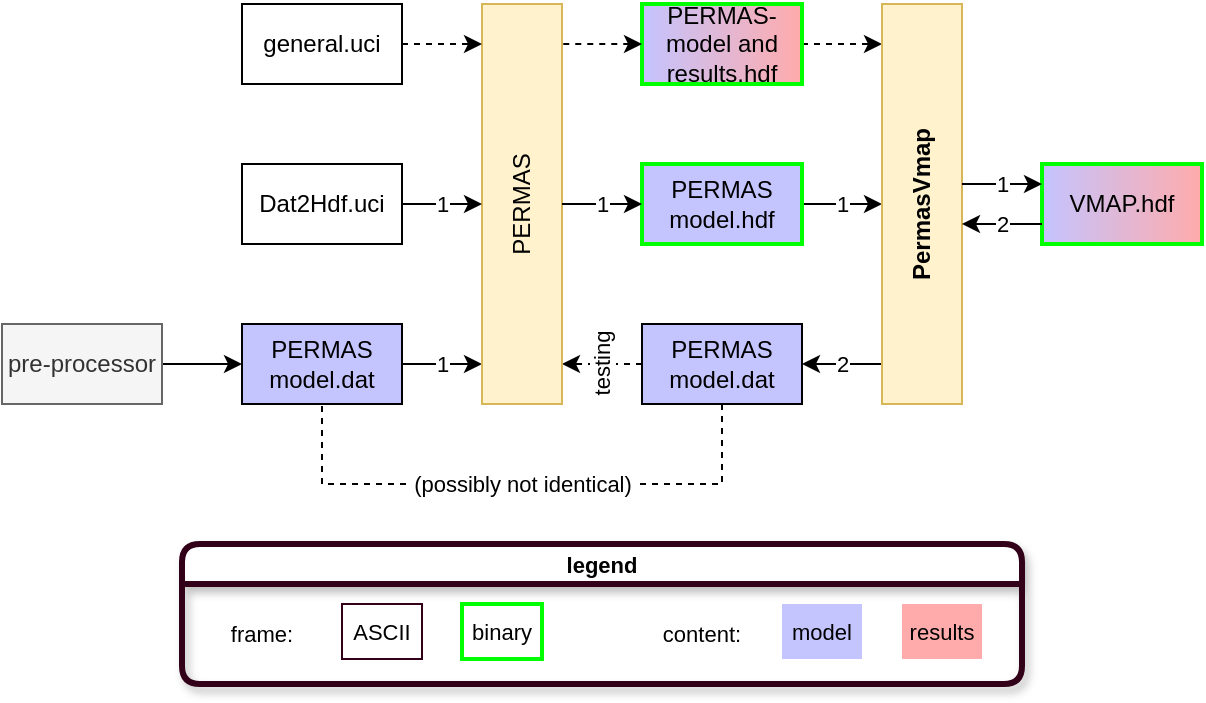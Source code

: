 <mxfile version="13.9.9" type="device"><diagram id="AOevex53vjTotQtdP0zt" name="Seite-1"><mxGraphModel dx="905" dy="772" grid="1" gridSize="10" guides="1" tooltips="1" connect="1" arrows="1" fold="1" page="1" pageScale="1" pageWidth="1654" pageHeight="1169" math="0" shadow="0"><root><mxCell id="0"/><mxCell id="1" parent="0"/><mxCell id="eIF34MRDdvhQ0jTxU9yu-3" value="" style="edgeStyle=orthogonalEdgeStyle;rounded=0;orthogonalLoop=1;jettySize=auto;html=1;exitX=1;exitY=0.5;exitDx=0;exitDy=0;entryX=0;entryY=0.5;entryDx=0;entryDy=0;" edge="1" parent="1" source="eIF34MRDdvhQ0jTxU9yu-4" target="eIF34MRDdvhQ0jTxU9yu-13"><mxGeometry relative="1" as="geometry"><mxPoint x="200.0" y="250" as="targetPoint"/></mxGeometry></mxCell><mxCell id="eIF34MRDdvhQ0jTxU9yu-4" value="pre-processor" style="rounded=0;whiteSpace=wrap;html=1;fillColor=#f5f5f5;strokeColor=#666666;fontColor=#333333;" vertex="1" parent="1"><mxGeometry x="80" y="320" width="80" height="40" as="geometry"/></mxCell><mxCell id="eIF34MRDdvhQ0jTxU9yu-41" style="edgeStyle=orthogonalEdgeStyle;rounded=0;orthogonalLoop=1;jettySize=auto;html=1;exitX=1;exitY=0.5;exitDx=0;exitDy=0;entryX=0;entryY=0.1;entryDx=0;entryDy=0;entryPerimeter=0;startArrow=none;startFill=0;endArrow=classic;endFill=1;dashed=1;" edge="1" parent="1" source="eIF34MRDdvhQ0jTxU9yu-6" target="eIF34MRDdvhQ0jTxU9yu-31"><mxGeometry relative="1" as="geometry"/></mxCell><mxCell id="eIF34MRDdvhQ0jTxU9yu-6" value="PERMAS-&lt;br&gt;model and&lt;br&gt;results.hdf" style="rounded=0;whiteSpace=wrap;html=1;strokeColor=#00FF00;gradientDirection=east;strokeWidth=2;fillColor=#C4C4FF;gradientColor=#FFABAB;" vertex="1" parent="1"><mxGeometry x="400" y="160" width="80" height="40" as="geometry"/></mxCell><mxCell id="eIF34MRDdvhQ0jTxU9yu-7" value="VMAP.hdf" style="rounded=0;whiteSpace=wrap;html=1;fontStyle=0;strokeColor=#00FF00;strokeWidth=2;gradientDirection=east;fillColor=#C4C4FF;gradientColor=#FFABAB;" vertex="1" parent="1"><mxGeometry x="600" y="240" width="80" height="40" as="geometry"/></mxCell><mxCell id="eIF34MRDdvhQ0jTxU9yu-10" value="&amp;nbsp;(possibly not identical)&amp;nbsp;" style="edgeStyle=orthogonalEdgeStyle;rounded=0;orthogonalLoop=1;jettySize=auto;html=1;exitX=0.5;exitY=1;exitDx=0;exitDy=0;entryX=0.5;entryY=1;entryDx=0;entryDy=0;endArrow=none;endFill=0;dashed=1;" edge="1" parent="1" source="eIF34MRDdvhQ0jTxU9yu-11" target="eIF34MRDdvhQ0jTxU9yu-13"><mxGeometry relative="1" as="geometry"><Array as="points"><mxPoint x="440" y="400"/><mxPoint x="240" y="400"/></Array></mxGeometry></mxCell><mxCell id="eIF34MRDdvhQ0jTxU9yu-46" value="2" style="edgeStyle=orthogonalEdgeStyle;rounded=0;orthogonalLoop=1;jettySize=auto;html=1;entryX=0;entryY=0.9;entryDx=0;entryDy=0;entryPerimeter=0;startArrow=classic;startFill=1;endArrow=none;endFill=0;" edge="1" parent="1" source="eIF34MRDdvhQ0jTxU9yu-11" target="eIF34MRDdvhQ0jTxU9yu-31"><mxGeometry relative="1" as="geometry"/></mxCell><mxCell id="eIF34MRDdvhQ0jTxU9yu-58" value="testing" style="edgeStyle=orthogonalEdgeStyle;rounded=0;orthogonalLoop=1;jettySize=auto;html=1;entryX=1;entryY=0.9;entryDx=0;entryDy=0;entryPerimeter=0;startArrow=none;startFill=0;endArrow=classic;endFill=1;horizontal=0;dashed=1;" edge="1" parent="1" source="eIF34MRDdvhQ0jTxU9yu-11" target="eIF34MRDdvhQ0jTxU9yu-17"><mxGeometry relative="1" as="geometry"/></mxCell><mxCell id="eIF34MRDdvhQ0jTxU9yu-11" value="PERMAS&lt;br&gt;model.dat" style="rounded=0;whiteSpace=wrap;html=1;fillColor=#C4C4FF;" vertex="1" parent="1"><mxGeometry x="400" y="320" width="80" height="40" as="geometry"/></mxCell><mxCell id="eIF34MRDdvhQ0jTxU9yu-57" value="1" style="edgeStyle=orthogonalEdgeStyle;rounded=0;orthogonalLoop=1;jettySize=auto;html=1;entryX=0;entryY=0.9;entryDx=0;entryDy=0;entryPerimeter=0;startArrow=none;startFill=0;endArrow=classic;endFill=1;" edge="1" parent="1" source="eIF34MRDdvhQ0jTxU9yu-13" target="eIF34MRDdvhQ0jTxU9yu-17"><mxGeometry relative="1" as="geometry"/></mxCell><mxCell id="eIF34MRDdvhQ0jTxU9yu-13" value="PERMAS&lt;br&gt;model.dat" style="rounded=0;whiteSpace=wrap;html=1;fillColor=#C4C4FF;" vertex="1" parent="1"><mxGeometry x="200" y="320" width="80" height="40" as="geometry"/></mxCell><mxCell id="eIF34MRDdvhQ0jTxU9yu-42" value="1" style="edgeStyle=orthogonalEdgeStyle;rounded=0;orthogonalLoop=1;jettySize=auto;html=1;entryX=0;entryY=0.5;entryDx=0;entryDy=0;startArrow=none;startFill=0;endArrow=classic;endFill=1;" edge="1" parent="1" source="eIF34MRDdvhQ0jTxU9yu-14" target="eIF34MRDdvhQ0jTxU9yu-31"><mxGeometry relative="1" as="geometry"/></mxCell><mxCell id="eIF34MRDdvhQ0jTxU9yu-14" value="PERMAS&lt;br&gt;model.hdf" style="rounded=0;whiteSpace=wrap;html=1;strokeColor=#00FF00;strokeWidth=2;fillColor=#C4C4FF;" vertex="1" parent="1"><mxGeometry x="400" y="240" width="80" height="40" as="geometry"/></mxCell><mxCell id="eIF34MRDdvhQ0jTxU9yu-17" value="PERMAS" style="rounded=0;whiteSpace=wrap;html=1;strokeWidth=1;fillColor=#fff2cc;strokeColor=#d6b656;horizontal=0;" vertex="1" parent="1"><mxGeometry x="320" y="160" width="40" height="200" as="geometry"/></mxCell><mxCell id="eIF34MRDdvhQ0jTxU9yu-20" style="edgeStyle=orthogonalEdgeStyle;rounded=0;orthogonalLoop=1;jettySize=auto;html=1;exitX=0.5;exitY=1;exitDx=0;exitDy=0;" edge="1" parent="1" source="eIF34MRDdvhQ0jTxU9yu-7" target="eIF34MRDdvhQ0jTxU9yu-7"><mxGeometry relative="1" as="geometry"/></mxCell><mxCell id="eIF34MRDdvhQ0jTxU9yu-50" value="1" style="edgeStyle=orthogonalEdgeStyle;rounded=0;orthogonalLoop=1;jettySize=auto;html=1;entryX=0;entryY=0.5;entryDx=0;entryDy=0;startArrow=none;startFill=0;endArrow=classic;endFill=1;" edge="1" parent="1" source="eIF34MRDdvhQ0jTxU9yu-21" target="eIF34MRDdvhQ0jTxU9yu-17"><mxGeometry relative="1" as="geometry"/></mxCell><mxCell id="eIF34MRDdvhQ0jTxU9yu-21" value="Dat2Hdf.uci" style="rounded=0;whiteSpace=wrap;html=1;" vertex="1" parent="1"><mxGeometry x="200" y="240" width="80" height="40" as="geometry"/></mxCell><mxCell id="eIF34MRDdvhQ0jTxU9yu-31" value="PermasVmap" style="rounded=0;whiteSpace=wrap;html=1;strokeWidth=1;fillColor=#fff2cc;strokeColor=#d6b656;horizontal=0;fontStyle=1" vertex="1" parent="1"><mxGeometry x="520" y="160" width="40" height="200" as="geometry"/></mxCell><mxCell id="eIF34MRDdvhQ0jTxU9yu-59" style="edgeStyle=orthogonalEdgeStyle;rounded=0;orthogonalLoop=1;jettySize=auto;html=1;entryX=0;entryY=0.1;entryDx=0;entryDy=0;entryPerimeter=0;startArrow=none;startFill=0;endArrow=classic;endFill=1;dashed=1;" edge="1" parent="1" source="eIF34MRDdvhQ0jTxU9yu-47" target="eIF34MRDdvhQ0jTxU9yu-17"><mxGeometry relative="1" as="geometry"/></mxCell><mxCell id="eIF34MRDdvhQ0jTxU9yu-47" value="general.uci" style="rounded=0;whiteSpace=wrap;html=1;" vertex="1" parent="1"><mxGeometry x="200" y="160" width="80" height="40" as="geometry"/></mxCell><mxCell id="eIF34MRDdvhQ0jTxU9yu-60" style="edgeStyle=orthogonalEdgeStyle;rounded=0;orthogonalLoop=1;jettySize=auto;html=1;entryX=1;entryY=0.1;entryDx=0;entryDy=0;entryPerimeter=0;dashed=1;startArrow=classic;startFill=1;endArrow=none;endFill=0;" edge="1" parent="1" source="eIF34MRDdvhQ0jTxU9yu-6" target="eIF34MRDdvhQ0jTxU9yu-17"><mxGeometry relative="1" as="geometry"/></mxCell><mxCell id="eIF34MRDdvhQ0jTxU9yu-25" value="1" style="edgeStyle=none;rounded=0;orthogonalLoop=1;jettySize=auto;html=1;entryX=1;entryY=0.5;entryDx=0;entryDy=0;endArrow=none;endFill=0;startArrow=classic;startFill=1;exitX=0;exitY=0.5;exitDx=0;exitDy=0;" edge="1" parent="1" source="eIF34MRDdvhQ0jTxU9yu-14" target="eIF34MRDdvhQ0jTxU9yu-17"><mxGeometry relative="1" as="geometry"/></mxCell><mxCell id="eIF34MRDdvhQ0jTxU9yu-62" value="2" style="edgeStyle=orthogonalEdgeStyle;rounded=0;orthogonalLoop=1;jettySize=auto;html=1;exitX=0;exitY=0.75;exitDx=0;exitDy=0;entryX=1;entryY=0.55;entryDx=0;entryDy=0;entryPerimeter=0;startArrow=none;startFill=0;endArrow=classic;endFill=1;" edge="1" parent="1" source="eIF34MRDdvhQ0jTxU9yu-7" target="eIF34MRDdvhQ0jTxU9yu-31"><mxGeometry relative="1" as="geometry"/></mxCell><mxCell id="eIF34MRDdvhQ0jTxU9yu-61" value="1" style="edgeStyle=orthogonalEdgeStyle;rounded=0;orthogonalLoop=1;jettySize=auto;html=1;exitX=0;exitY=0.25;exitDx=0;exitDy=0;entryX=1;entryY=0.45;entryDx=0;entryDy=0;entryPerimeter=0;startArrow=classic;startFill=1;endArrow=none;endFill=0;" edge="1" parent="1" source="eIF34MRDdvhQ0jTxU9yu-7" target="eIF34MRDdvhQ0jTxU9yu-31"><mxGeometry relative="1" as="geometry"/></mxCell><mxCell id="eIF34MRDdvhQ0jTxU9yu-63" value="legend" style="swimlane;fontSize=11;fontColor=#000000;gradientColor=none;gradientDirection=east;startSize=20;strokeWidth=3;strokeColor=#33001A;rounded=1;glass=0;shadow=1;sketch=0;" vertex="1" parent="1"><mxGeometry x="170" y="430" width="420" height="70" as="geometry"><mxRectangle x="40" y="520" width="80" height="23" as="alternateBounds"/></mxGeometry></mxCell><mxCell id="eIF34MRDdvhQ0jTxU9yu-64" value="frame:" style="text;html=1;strokeColor=none;fillColor=none;align=center;verticalAlign=middle;whiteSpace=wrap;rounded=0;fontSize=11;fontColor=#000000;" vertex="1" parent="eIF34MRDdvhQ0jTxU9yu-63"><mxGeometry x="10" y="30" width="60" height="30" as="geometry"/></mxCell><mxCell id="eIF34MRDdvhQ0jTxU9yu-65" value="ASCII" style="rounded=0;whiteSpace=wrap;html=1;fontSize=11;fontColor=#000000;fillColor=none;gradientColor=none;gradientDirection=east;strokeColor=#33001A;" vertex="1" parent="eIF34MRDdvhQ0jTxU9yu-63"><mxGeometry x="80" y="30" width="40" height="27.5" as="geometry"/></mxCell><mxCell id="eIF34MRDdvhQ0jTxU9yu-66" value="binary" style="rounded=0;whiteSpace=wrap;html=1;fontSize=11;fontColor=#000000;strokeColor=#00FF00;fillColor=none;gradientColor=none;gradientDirection=east;strokeWidth=2;" vertex="1" parent="eIF34MRDdvhQ0jTxU9yu-63"><mxGeometry x="140" y="30" width="40" height="27.5" as="geometry"/></mxCell><mxCell id="eIF34MRDdvhQ0jTxU9yu-67" value="content:" style="text;html=1;strokeColor=none;fillColor=none;align=center;verticalAlign=middle;whiteSpace=wrap;rounded=0;fontSize=11;fontColor=#000000;" vertex="1" parent="eIF34MRDdvhQ0jTxU9yu-63"><mxGeometry x="230" y="30" width="60" height="30" as="geometry"/></mxCell><mxCell id="eIF34MRDdvhQ0jTxU9yu-68" value="model" style="rounded=0;whiteSpace=wrap;html=1;fontSize=11;fontColor=#000000;strokeColor=none;gradientColor=none;gradientDirection=east;fillColor=#C4C4FF;" vertex="1" parent="eIF34MRDdvhQ0jTxU9yu-63"><mxGeometry x="300" y="30" width="40" height="27.5" as="geometry"/></mxCell><mxCell id="eIF34MRDdvhQ0jTxU9yu-69" value="results" style="rounded=0;whiteSpace=wrap;html=1;fontSize=11;fontColor=#000000;strokeColor=none;gradientColor=none;gradientDirection=east;fillColor=#FFABAB;" vertex="1" parent="eIF34MRDdvhQ0jTxU9yu-63"><mxGeometry x="360" y="30" width="40" height="27.5" as="geometry"/></mxCell></root></mxGraphModel></diagram></mxfile>